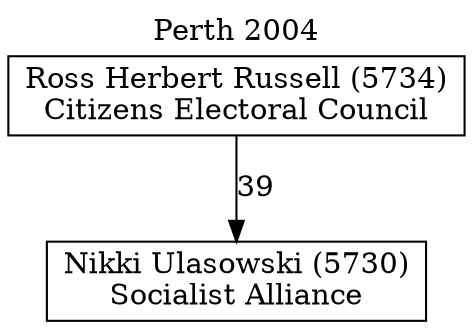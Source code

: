 // House preference flow
digraph "Nikki Ulasowski (5730)_Perth_2004" {
	graph [label="Perth 2004" labelloc=t mclimit=10]
	node [shape=box]
	"Nikki Ulasowski (5730)" [label="Nikki Ulasowski (5730)
Socialist Alliance"]
	"Ross Herbert Russell (5734)" [label="Ross Herbert Russell (5734)
Citizens Electoral Council"]
	"Ross Herbert Russell (5734)" -> "Nikki Ulasowski (5730)" [label=39]
}
